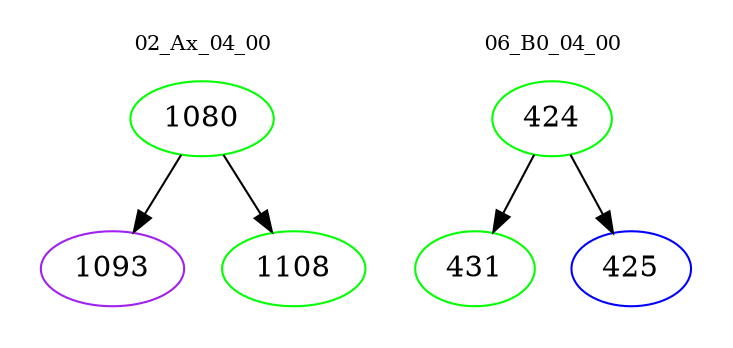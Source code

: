 digraph{
subgraph cluster_0 {
color = white
label = "02_Ax_04_00";
fontsize=10;
T0_1080 [label="1080", color="green"]
T0_1080 -> T0_1093 [color="black"]
T0_1093 [label="1093", color="purple"]
T0_1080 -> T0_1108 [color="black"]
T0_1108 [label="1108", color="green"]
}
subgraph cluster_1 {
color = white
label = "06_B0_04_00";
fontsize=10;
T1_424 [label="424", color="green"]
T1_424 -> T1_431 [color="black"]
T1_431 [label="431", color="green"]
T1_424 -> T1_425 [color="black"]
T1_425 [label="425", color="blue"]
}
}
